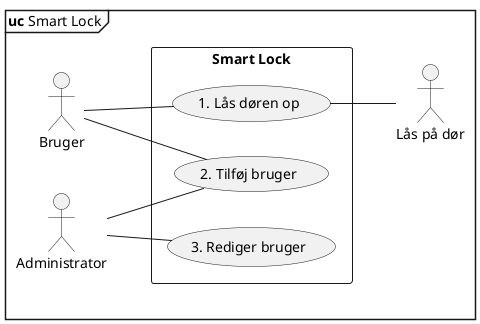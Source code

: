 @startuml UC
left to right direction

mainframe **uc** Smart Lock
actor :Bruger: as user
actor :Administrator: as admin
actor :Lås på dør: as lock

rectangle "Smart Lock" {
    usecase (1. Lås døren op) as (unlock)
    usecase (2. Tilføj bruger) as (add)
    usecase (3. Rediger bruger) as (edit)
}

user -- (unlock)
user -- (add)
(unlock) -- lock
admin -- (add)
admin -- (edit)


@enduml

